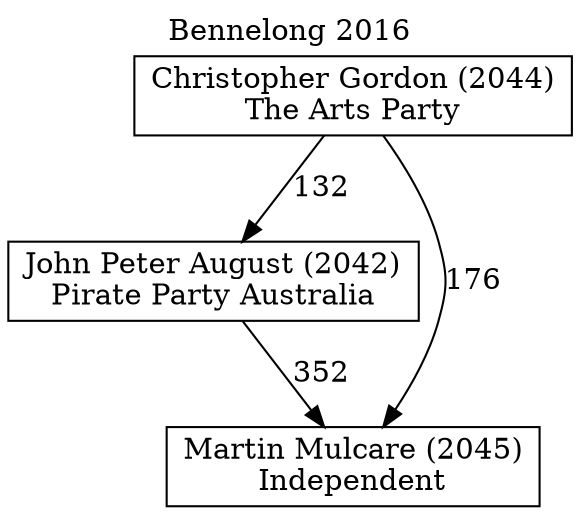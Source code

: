 // House preference flow
digraph "Martin Mulcare (2045)_Bennelong_2016" {
	graph [label="Bennelong 2016" labelloc=t mclimit=10]
	node [shape=box]
	"John Peter August (2042)" [label="John Peter August (2042)
Pirate Party Australia"]
	"Martin Mulcare (2045)" [label="Martin Mulcare (2045)
Independent"]
	"Christopher Gordon (2044)" [label="Christopher Gordon (2044)
The Arts Party"]
	"John Peter August (2042)" -> "Martin Mulcare (2045)" [label=352]
	"Christopher Gordon (2044)" -> "John Peter August (2042)" [label=132]
	"Christopher Gordon (2044)" -> "Martin Mulcare (2045)" [label=176]
}
